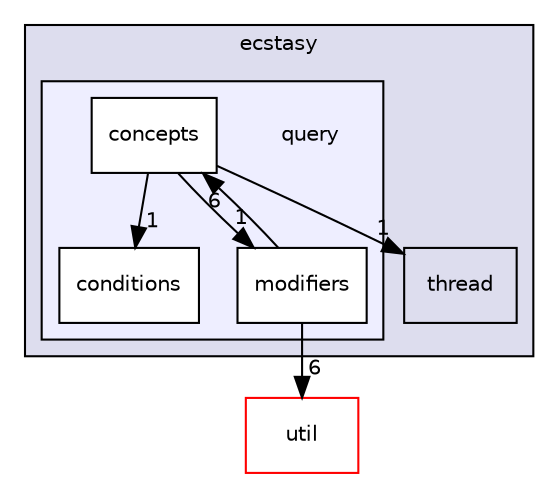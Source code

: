 digraph "src/ecstasy/query" {
  compound=true
  node [ fontsize="10", fontname="Helvetica"];
  edge [ labelfontsize="10", labelfontname="Helvetica"];
  subgraph clusterdir_6b0b9537e2784bce85aaa1605580a3a0 {
    graph [ bgcolor="#ddddee", pencolor="black", label="ecstasy" fontname="Helvetica", fontsize="10", URL="dir_6b0b9537e2784bce85aaa1605580a3a0.html"]
  dir_0abe6181ae89c0b4002ba7477fa0a159 [shape=box label="thread" URL="dir_0abe6181ae89c0b4002ba7477fa0a159.html"];
  subgraph clusterdir_5392b01d02c3d4d0985a94f633790057 {
    graph [ bgcolor="#eeeeff", pencolor="black", label="" URL="dir_5392b01d02c3d4d0985a94f633790057.html"];
    dir_5392b01d02c3d4d0985a94f633790057 [shape=plaintext label="query"];
  dir_13af086a2b4f3f42e1124b964311462f [shape=box label="concepts" fillcolor="white" style="filled" URL="dir_13af086a2b4f3f42e1124b964311462f.html"];
  dir_95849dd0a3bb1a0f131dfaf749226e1b [shape=box label="conditions" fillcolor="white" style="filled" URL="dir_95849dd0a3bb1a0f131dfaf749226e1b.html"];
  dir_61bf9ae590597ff865d3419e12f202a9 [shape=box label="modifiers" fillcolor="white" style="filled" URL="dir_61bf9ae590597ff865d3419e12f202a9.html"];
  }
  }
  dir_b7878ad5ecbf2506f4125b9d34c97e45 [shape=box label="util" fillcolor="white" style="filled" color="red" URL="dir_b7878ad5ecbf2506f4125b9d34c97e45.html"];
  dir_13af086a2b4f3f42e1124b964311462f->dir_0abe6181ae89c0b4002ba7477fa0a159 [headlabel="1", labeldistance=1.5 headhref="dir_000014_000024.html"];
  dir_13af086a2b4f3f42e1124b964311462f->dir_61bf9ae590597ff865d3419e12f202a9 [headlabel="1", labeldistance=1.5 headhref="dir_000014_000016.html"];
  dir_13af086a2b4f3f42e1124b964311462f->dir_95849dd0a3bb1a0f131dfaf749226e1b [headlabel="1", labeldistance=1.5 headhref="dir_000014_000015.html"];
  dir_61bf9ae590597ff865d3419e12f202a9->dir_13af086a2b4f3f42e1124b964311462f [headlabel="6", labeldistance=1.5 headhref="dir_000016_000014.html"];
  dir_61bf9ae590597ff865d3419e12f202a9->dir_b7878ad5ecbf2506f4125b9d34c97e45 [headlabel="6", labeldistance=1.5 headhref="dir_000016_000028.html"];
}
